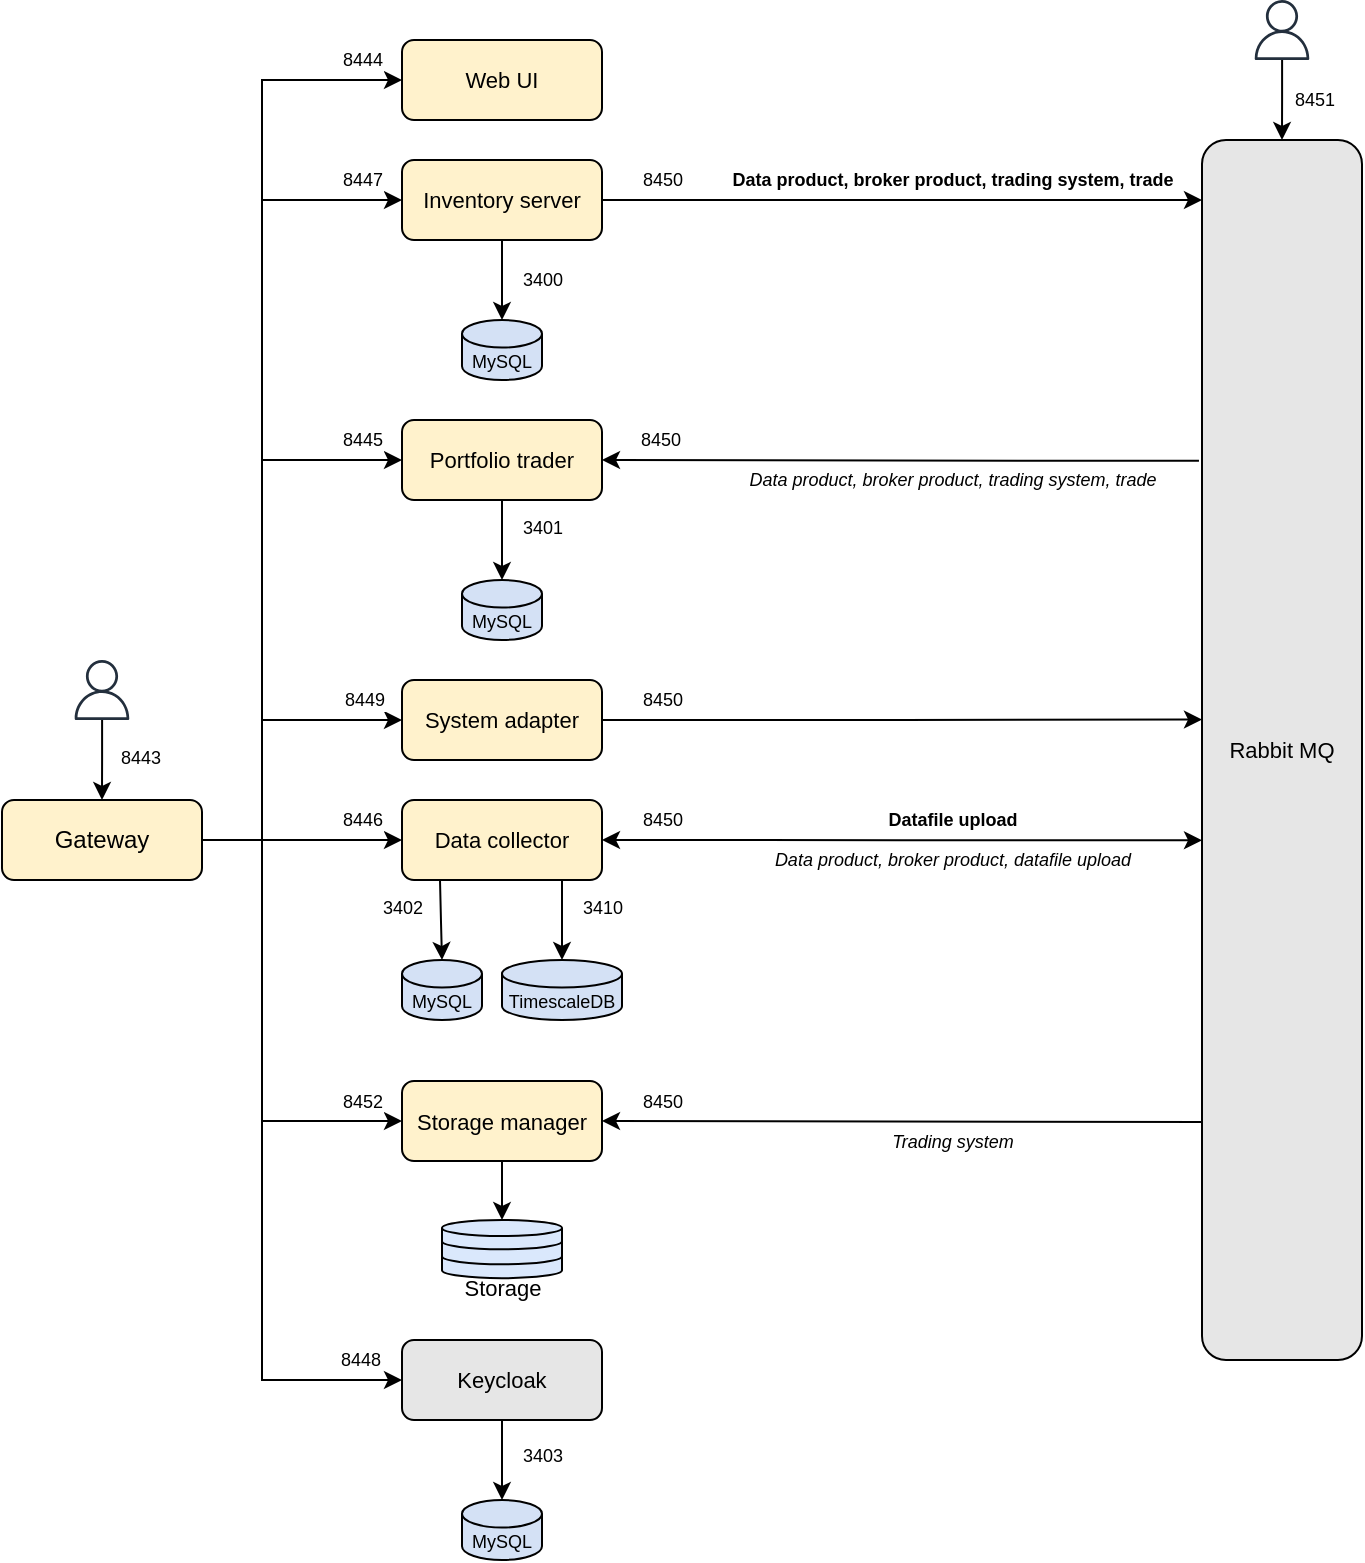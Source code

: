 <mxfile version="28.0.6">
  <diagram name="Page-1" id="pwfQz-sSOffPF5Ie87n6">
    <mxGraphModel dx="734" dy="584" grid="1" gridSize="10" guides="1" tooltips="1" connect="1" arrows="1" fold="1" page="1" pageScale="1" pageWidth="827" pageHeight="1169" math="0" shadow="0">
      <root>
        <mxCell id="0" />
        <mxCell id="1" parent="0" />
        <mxCell id="_sGpEpvZL02431Neq0mV-9" style="edgeStyle=orthogonalEdgeStyle;rounded=0;orthogonalLoop=1;jettySize=auto;html=1;exitX=1;exitY=0.5;exitDx=0;exitDy=0;entryX=0;entryY=0.5;entryDx=0;entryDy=0;" parent="1" source="_sGpEpvZL02431Neq0mV-1" target="_sGpEpvZL02431Neq0mV-2" edge="1">
          <mxGeometry relative="1" as="geometry">
            <mxPoint x="210" y="50" as="targetPoint" />
            <Array as="points">
              <mxPoint x="170" y="470" />
              <mxPoint x="170" y="90" />
            </Array>
          </mxGeometry>
        </mxCell>
        <mxCell id="_sGpEpvZL02431Neq0mV-16" value="8444" style="edgeLabel;html=1;align=center;verticalAlign=middle;resizable=0;points=[];fontSize=9;" parent="_sGpEpvZL02431Neq0mV-9" vertex="1" connectable="0">
          <mxGeometry x="0.695" y="-2" relative="1" as="geometry">
            <mxPoint x="48" y="-13" as="offset" />
          </mxGeometry>
        </mxCell>
        <mxCell id="_sGpEpvZL02431Neq0mV-10" style="edgeStyle=orthogonalEdgeStyle;rounded=0;orthogonalLoop=1;jettySize=auto;html=1;entryX=0;entryY=0.5;entryDx=0;entryDy=0;exitX=1;exitY=0.5;exitDx=0;exitDy=0;" parent="1" source="_sGpEpvZL02431Neq0mV-1" target="_sGpEpvZL02431Neq0mV-3" edge="1">
          <mxGeometry relative="1" as="geometry">
            <Array as="points">
              <mxPoint x="170" y="470" />
              <mxPoint x="170" y="150" />
            </Array>
          </mxGeometry>
        </mxCell>
        <mxCell id="_sGpEpvZL02431Neq0mV-17" value="8447" style="edgeLabel;html=1;align=center;verticalAlign=middle;resizable=0;points=[];fontSize=9;" parent="_sGpEpvZL02431Neq0mV-10" vertex="1" connectable="0">
          <mxGeometry x="0.618" y="2" relative="1" as="geometry">
            <mxPoint x="52" y="-20" as="offset" />
          </mxGeometry>
        </mxCell>
        <mxCell id="_sGpEpvZL02431Neq0mV-11" style="edgeStyle=orthogonalEdgeStyle;rounded=0;orthogonalLoop=1;jettySize=auto;html=1;entryX=0;entryY=0.5;entryDx=0;entryDy=0;exitX=1;exitY=0.5;exitDx=0;exitDy=0;" parent="1" source="_sGpEpvZL02431Neq0mV-1" target="_sGpEpvZL02431Neq0mV-5" edge="1">
          <mxGeometry relative="1" as="geometry" />
        </mxCell>
        <mxCell id="_sGpEpvZL02431Neq0mV-18" value="8446" style="edgeLabel;html=1;align=center;verticalAlign=middle;resizable=0;points=[];fontSize=9;" parent="_sGpEpvZL02431Neq0mV-11" vertex="1" connectable="0">
          <mxGeometry x="0.538" y="-1" relative="1" as="geometry">
            <mxPoint x="93" y="-11" as="offset" />
          </mxGeometry>
        </mxCell>
        <mxCell id="e6Xa3xUERke05eWlV9_L-16" value="8446" style="edgeLabel;html=1;align=center;verticalAlign=middle;resizable=0;points=[];fontSize=9;" parent="_sGpEpvZL02431Neq0mV-11" vertex="1" connectable="0">
          <mxGeometry x="0.14" relative="1" as="geometry">
            <mxPoint x="23" y="-10" as="offset" />
          </mxGeometry>
        </mxCell>
        <mxCell id="_sGpEpvZL02431Neq0mV-14" style="edgeStyle=orthogonalEdgeStyle;rounded=0;orthogonalLoop=1;jettySize=auto;html=1;entryX=0;entryY=0.5;entryDx=0;entryDy=0;" parent="1" target="_sGpEpvZL02431Neq0mV-7" edge="1">
          <mxGeometry relative="1" as="geometry">
            <mxPoint x="140" y="470" as="sourcePoint" />
            <Array as="points">
              <mxPoint x="170" y="470" />
              <mxPoint x="170" y="410" />
            </Array>
          </mxGeometry>
        </mxCell>
        <mxCell id="_sGpEpvZL02431Neq0mV-21" value="8449" style="edgeLabel;html=1;align=center;verticalAlign=middle;resizable=0;points=[];fontSize=9;" parent="_sGpEpvZL02431Neq0mV-14" vertex="1" connectable="0">
          <mxGeometry x="0.582" y="-3" relative="1" as="geometry">
            <mxPoint x="14" y="-13" as="offset" />
          </mxGeometry>
        </mxCell>
        <mxCell id="_sGpEpvZL02431Neq0mV-15" style="edgeStyle=orthogonalEdgeStyle;rounded=0;orthogonalLoop=1;jettySize=auto;html=1;entryX=0;entryY=0.5;entryDx=0;entryDy=0;exitX=1;exitY=0.5;exitDx=0;exitDy=0;" parent="1" source="_sGpEpvZL02431Neq0mV-1" target="_sGpEpvZL02431Neq0mV-8" edge="1">
          <mxGeometry relative="1" as="geometry">
            <Array as="points">
              <mxPoint x="170" y="470" />
              <mxPoint x="170" y="740" />
            </Array>
          </mxGeometry>
        </mxCell>
        <mxCell id="_sGpEpvZL02431Neq0mV-19" value="8448" style="edgeLabel;html=1;align=center;verticalAlign=middle;resizable=0;points=[];fontSize=9;" parent="_sGpEpvZL02431Neq0mV-15" vertex="1" connectable="0">
          <mxGeometry x="0.667" relative="1" as="geometry">
            <mxPoint x="40" y="-10" as="offset" />
          </mxGeometry>
        </mxCell>
        <mxCell id="_sGpEpvZL02431Neq0mV-1" value="Gateway" style="rounded=1;whiteSpace=wrap;html=1;fillColor=#FFF2CC;" parent="1" vertex="1">
          <mxGeometry x="40" y="450" width="100" height="40" as="geometry" />
        </mxCell>
        <mxCell id="_sGpEpvZL02431Neq0mV-2" value="Web UI" style="rounded=1;whiteSpace=wrap;html=1;fontSize=11;fillColor=#FFF2CC;" parent="1" vertex="1">
          <mxGeometry x="240" y="70" width="100" height="40" as="geometry" />
        </mxCell>
        <mxCell id="_sGpEpvZL02431Neq0mV-3" value="Inventory server" style="rounded=1;whiteSpace=wrap;html=1;fontSize=11;fillColor=#FFF2CC;" parent="1" vertex="1">
          <mxGeometry x="240" y="130" width="100" height="40" as="geometry" />
        </mxCell>
        <mxCell id="_sGpEpvZL02431Neq0mV-5" value="Data collector" style="rounded=1;whiteSpace=wrap;html=1;fontSize=11;fillColor=#FFF2CC;" parent="1" vertex="1">
          <mxGeometry x="240" y="450" width="100" height="40" as="geometry" />
        </mxCell>
        <mxCell id="_sGpEpvZL02431Neq0mV-6" value="Portfolio trader" style="rounded=1;whiteSpace=wrap;html=1;fontSize=11;fillColor=#FFF2CC;" parent="1" vertex="1">
          <mxGeometry x="240" y="260" width="100" height="40" as="geometry" />
        </mxCell>
        <mxCell id="_sGpEpvZL02431Neq0mV-7" value="System adapter" style="rounded=1;whiteSpace=wrap;html=1;fontSize=11;fillColor=#FFF2CC;" parent="1" vertex="1">
          <mxGeometry x="240" y="390" width="100" height="40" as="geometry" />
        </mxCell>
        <mxCell id="_sGpEpvZL02431Neq0mV-8" value="Keycloak" style="rounded=1;whiteSpace=wrap;html=1;fontSize=11;fillColor=#E6E6E6;" parent="1" vertex="1">
          <mxGeometry x="240" y="720" width="100" height="40" as="geometry" />
        </mxCell>
        <mxCell id="_sGpEpvZL02431Neq0mV-12" style="edgeStyle=orthogonalEdgeStyle;rounded=0;orthogonalLoop=1;jettySize=auto;html=1;entryX=0;entryY=0.5;entryDx=0;entryDy=0;exitX=1;exitY=0.5;exitDx=0;exitDy=0;" parent="1" source="_sGpEpvZL02431Neq0mV-1" target="_sGpEpvZL02431Neq0mV-6" edge="1">
          <mxGeometry relative="1" as="geometry">
            <Array as="points">
              <mxPoint x="170" y="470" />
              <mxPoint x="170" y="280" />
            </Array>
          </mxGeometry>
        </mxCell>
        <mxCell id="_sGpEpvZL02431Neq0mV-20" value="8445" style="edgeLabel;html=1;align=center;verticalAlign=middle;resizable=0;points=[];fontSize=9;" parent="_sGpEpvZL02431Neq0mV-12" vertex="1" connectable="0">
          <mxGeometry x="0.531" y="1" relative="1" as="geometry">
            <mxPoint x="48" y="-9" as="offset" />
          </mxGeometry>
        </mxCell>
        <mxCell id="_sGpEpvZL02431Neq0mV-22" value="MySQL" style="shape=cylinder3;whiteSpace=wrap;html=1;boundedLbl=1;backgroundOutline=1;size=6.9;fontSize=9;fillColor=#D4E1F5;" parent="1" vertex="1">
          <mxGeometry x="270" y="210" width="40" height="30" as="geometry" />
        </mxCell>
        <mxCell id="_sGpEpvZL02431Neq0mV-23" value="MySQL" style="shape=cylinder3;whiteSpace=wrap;html=1;boundedLbl=1;backgroundOutline=1;size=6.9;fontSize=9;fillColor=#D4E1F5;" parent="1" vertex="1">
          <mxGeometry x="240" y="530" width="40" height="30" as="geometry" />
        </mxCell>
        <mxCell id="_sGpEpvZL02431Neq0mV-24" value="MySQL" style="shape=cylinder3;whiteSpace=wrap;html=1;boundedLbl=1;backgroundOutline=1;size=6.9;fontSize=9;fillColor=#D4E1F5;" parent="1" vertex="1">
          <mxGeometry x="270" y="340" width="40" height="30" as="geometry" />
        </mxCell>
        <mxCell id="_sGpEpvZL02431Neq0mV-25" value="MySQL" style="shape=cylinder3;whiteSpace=wrap;html=1;boundedLbl=1;backgroundOutline=1;size=6.9;fontSize=9;fillColor=#D4E1F5;" parent="1" vertex="1">
          <mxGeometry x="270" y="800" width="40" height="30" as="geometry" />
        </mxCell>
        <mxCell id="_sGpEpvZL02431Neq0mV-26" style="edgeStyle=orthogonalEdgeStyle;rounded=0;orthogonalLoop=1;jettySize=auto;html=1;entryX=0.5;entryY=0;entryDx=0;entryDy=0;entryPerimeter=0;" parent="1" source="_sGpEpvZL02431Neq0mV-8" target="_sGpEpvZL02431Neq0mV-25" edge="1">
          <mxGeometry relative="1" as="geometry" />
        </mxCell>
        <mxCell id="_sGpEpvZL02431Neq0mV-27" value="3403" style="edgeLabel;html=1;align=center;verticalAlign=middle;resizable=0;points=[];fontSize=9;" parent="_sGpEpvZL02431Neq0mV-26" vertex="1" connectable="0">
          <mxGeometry x="-0.12" y="2" relative="1" as="geometry">
            <mxPoint x="18" as="offset" />
          </mxGeometry>
        </mxCell>
        <mxCell id="_sGpEpvZL02431Neq0mV-28" style="edgeStyle=orthogonalEdgeStyle;rounded=0;orthogonalLoop=1;jettySize=auto;html=1;entryX=0.5;entryY=0;entryDx=0;entryDy=0;entryPerimeter=0;" parent="1" source="_sGpEpvZL02431Neq0mV-6" target="_sGpEpvZL02431Neq0mV-24" edge="1">
          <mxGeometry relative="1" as="geometry" />
        </mxCell>
        <mxCell id="_sGpEpvZL02431Neq0mV-29" value="3401" style="edgeLabel;html=1;align=center;verticalAlign=middle;resizable=0;points=[];fontSize=9;" parent="_sGpEpvZL02431Neq0mV-28" vertex="1" connectable="0">
          <mxGeometry x="0.08" y="1" relative="1" as="geometry">
            <mxPoint x="19" y="-8" as="offset" />
          </mxGeometry>
        </mxCell>
        <mxCell id="_sGpEpvZL02431Neq0mV-30" style="rounded=0;orthogonalLoop=1;jettySize=auto;html=1;entryX=0.5;entryY=0;entryDx=0;entryDy=0;entryPerimeter=0;edgeStyle=orthogonalEdgeStyle;" parent="1" target="_sGpEpvZL02431Neq0mV-23" edge="1">
          <mxGeometry relative="1" as="geometry">
            <mxPoint x="259" y="490" as="sourcePoint" />
            <mxPoint x="230" y="510" as="targetPoint" />
          </mxGeometry>
        </mxCell>
        <mxCell id="_sGpEpvZL02431Neq0mV-31" value="3402" style="edgeLabel;html=1;align=center;verticalAlign=middle;resizable=0;points=[];fontSize=9;" parent="_sGpEpvZL02431Neq0mV-30" vertex="1" connectable="0">
          <mxGeometry x="0.14" y="-1" relative="1" as="geometry">
            <mxPoint x="-19" y="-9" as="offset" />
          </mxGeometry>
        </mxCell>
        <mxCell id="_sGpEpvZL02431Neq0mV-32" style="edgeStyle=orthogonalEdgeStyle;rounded=0;orthogonalLoop=1;jettySize=auto;html=1;entryX=0.5;entryY=0;entryDx=0;entryDy=0;entryPerimeter=0;" parent="1" source="_sGpEpvZL02431Neq0mV-3" target="_sGpEpvZL02431Neq0mV-22" edge="1">
          <mxGeometry relative="1" as="geometry">
            <mxPoint x="390" y="150" as="targetPoint" />
          </mxGeometry>
        </mxCell>
        <mxCell id="_sGpEpvZL02431Neq0mV-33" value="3400" style="edgeLabel;html=1;align=center;verticalAlign=middle;resizable=0;points=[];fontSize=9;" parent="_sGpEpvZL02431Neq0mV-32" vertex="1" connectable="0">
          <mxGeometry relative="1" as="geometry">
            <mxPoint x="20" as="offset" />
          </mxGeometry>
        </mxCell>
        <mxCell id="_sGpEpvZL02431Neq0mV-35" style="edgeStyle=orthogonalEdgeStyle;rounded=0;orthogonalLoop=1;jettySize=auto;html=1;entryX=0.5;entryY=0;entryDx=0;entryDy=0;" parent="1" source="_sGpEpvZL02431Neq0mV-34" target="_sGpEpvZL02431Neq0mV-1" edge="1">
          <mxGeometry relative="1" as="geometry" />
        </mxCell>
        <mxCell id="_sGpEpvZL02431Neq0mV-36" value="8443" style="edgeLabel;html=1;align=center;verticalAlign=middle;resizable=0;points=[];fontSize=9;" parent="_sGpEpvZL02431Neq0mV-35" vertex="1" connectable="0">
          <mxGeometry x="-0.01" y="4" relative="1" as="geometry">
            <mxPoint x="15" y="-1" as="offset" />
          </mxGeometry>
        </mxCell>
        <mxCell id="_sGpEpvZL02431Neq0mV-34" value="" style="sketch=0;outlineConnect=0;fontColor=#232F3E;gradientColor=none;fillColor=#232F3D;strokeColor=none;dashed=0;verticalLabelPosition=bottom;verticalAlign=top;align=center;html=1;fontSize=12;fontStyle=0;aspect=fixed;pointerEvents=1;shape=mxgraph.aws4.user;" parent="1" vertex="1">
          <mxGeometry x="75" y="380" width="30" height="30" as="geometry" />
        </mxCell>
        <mxCell id="_sGpEpvZL02431Neq0mV-39" value="TimescaleDB" style="shape=cylinder3;whiteSpace=wrap;html=1;boundedLbl=1;backgroundOutline=1;size=6.9;fontSize=9;fillColor=#D4E1F5;" parent="1" vertex="1">
          <mxGeometry x="290" y="530" width="60" height="30" as="geometry" />
        </mxCell>
        <mxCell id="_sGpEpvZL02431Neq0mV-41" style="rounded=0;orthogonalLoop=1;jettySize=auto;html=1;edgeStyle=orthogonalEdgeStyle;entryX=0.5;entryY=0;entryDx=0;entryDy=0;entryPerimeter=0;" parent="1" source="_sGpEpvZL02431Neq0mV-5" target="_sGpEpvZL02431Neq0mV-39" edge="1">
          <mxGeometry relative="1" as="geometry">
            <Array as="points">
              <mxPoint x="320" y="500" />
              <mxPoint x="320" y="500" />
            </Array>
            <mxPoint x="400" y="510" as="sourcePoint" />
            <mxPoint x="450" y="580" as="targetPoint" />
          </mxGeometry>
        </mxCell>
        <mxCell id="_sGpEpvZL02431Neq0mV-45" value="3410" style="edgeLabel;html=1;align=center;verticalAlign=middle;resizable=0;points=[];fontSize=9;" parent="_sGpEpvZL02431Neq0mV-41" vertex="1" connectable="0">
          <mxGeometry x="0.046" relative="1" as="geometry">
            <mxPoint x="20" y="-7" as="offset" />
          </mxGeometry>
        </mxCell>
        <mxCell id="9ivNpmz6lvk3FCHe2IXy-1" value="Rabbit MQ" style="rounded=1;whiteSpace=wrap;html=1;fontSize=11;fillColor=#E6E6E6;" parent="1" vertex="1">
          <mxGeometry x="640" y="120" width="80" height="610" as="geometry" />
        </mxCell>
        <mxCell id="9ivNpmz6lvk3FCHe2IXy-2" value="8450" style="edgeStyle=orthogonalEdgeStyle;rounded=0;orthogonalLoop=1;jettySize=auto;html=1;fontSize=9;exitX=1;exitY=0.5;exitDx=0;exitDy=0;" parent="1" source="_sGpEpvZL02431Neq0mV-3" edge="1">
          <mxGeometry x="-0.8" y="10" relative="1" as="geometry">
            <mxPoint x="530" y="140" as="sourcePoint" />
            <mxPoint x="640" y="150" as="targetPoint" />
            <Array as="points">
              <mxPoint x="640" y="150" />
            </Array>
            <mxPoint as="offset" />
          </mxGeometry>
        </mxCell>
        <mxCell id="9ivNpmz6lvk3FCHe2IXy-4" value="8450" style="edgeStyle=orthogonalEdgeStyle;rounded=0;orthogonalLoop=1;jettySize=auto;html=1;entryX=1;entryY=0.5;entryDx=0;entryDy=0;fontSize=9;exitX=-0.019;exitY=0.263;exitDx=0;exitDy=0;exitPerimeter=0;" parent="1" source="9ivNpmz6lvk3FCHe2IXy-1" target="_sGpEpvZL02431Neq0mV-6" edge="1">
          <mxGeometry x="0.802" y="-10" relative="1" as="geometry">
            <mxPoint x="620" y="250" as="sourcePoint" />
            <mxPoint x="380" y="490" as="targetPoint" />
            <Array as="points">
              <mxPoint x="590" y="280" />
            </Array>
            <mxPoint as="offset" />
          </mxGeometry>
        </mxCell>
        <mxCell id="9ivNpmz6lvk3FCHe2IXy-5" value="8451" style="edgeLabel;html=1;align=center;verticalAlign=middle;resizable=0;points=[];fontSize=9;" parent="9ivNpmz6lvk3FCHe2IXy-4" vertex="1" connectable="0">
          <mxGeometry relative="1" as="geometry">
            <mxPoint x="206" y="-180" as="offset" />
          </mxGeometry>
        </mxCell>
        <mxCell id="9ivNpmz6lvk3FCHe2IXy-8" value="" style="sketch=0;outlineConnect=0;fontColor=#232F3E;gradientColor=none;fillColor=#232F3D;strokeColor=none;dashed=0;verticalLabelPosition=bottom;verticalAlign=top;align=center;html=1;fontSize=12;fontStyle=0;aspect=fixed;pointerEvents=1;shape=mxgraph.aws4.user;" parent="1" vertex="1">
          <mxGeometry x="665" y="50" width="30" height="30" as="geometry" />
        </mxCell>
        <mxCell id="9ivNpmz6lvk3FCHe2IXy-9" style="edgeStyle=orthogonalEdgeStyle;rounded=0;orthogonalLoop=1;jettySize=auto;html=1;entryX=0.5;entryY=0;entryDx=0;entryDy=0;" parent="1" source="9ivNpmz6lvk3FCHe2IXy-8" target="9ivNpmz6lvk3FCHe2IXy-1" edge="1">
          <mxGeometry relative="1" as="geometry">
            <mxPoint x="680" y="90" as="sourcePoint" />
            <mxPoint x="679.45" y="100" as="targetPoint" />
          </mxGeometry>
        </mxCell>
        <mxCell id="e6Xa3xUERke05eWlV9_L-13" value="" style="edgeStyle=orthogonalEdgeStyle;rounded=0;orthogonalLoop=1;jettySize=auto;html=1;" parent="1" source="e6Xa3xUERke05eWlV9_L-1" edge="1">
          <mxGeometry relative="1" as="geometry">
            <mxPoint x="290" y="660" as="targetPoint" />
          </mxGeometry>
        </mxCell>
        <mxCell id="e6Xa3xUERke05eWlV9_L-1" value="Storage manager" style="rounded=1;whiteSpace=wrap;html=1;fontSize=11;fillColor=#FFF2CC;" parent="1" vertex="1">
          <mxGeometry x="240" y="590.5" width="100" height="40" as="geometry" />
        </mxCell>
        <mxCell id="e6Xa3xUERke05eWlV9_L-2" style="edgeStyle=orthogonalEdgeStyle;rounded=0;orthogonalLoop=1;jettySize=auto;html=1;entryX=0;entryY=0.5;entryDx=0;entryDy=0;exitX=1;exitY=0.5;exitDx=0;exitDy=0;" parent="1" source="_sGpEpvZL02431Neq0mV-1" target="e6Xa3xUERke05eWlV9_L-1" edge="1">
          <mxGeometry relative="1" as="geometry">
            <mxPoint x="520" y="260" as="sourcePoint" />
            <mxPoint x="580" y="350" as="targetPoint" />
            <Array as="points">
              <mxPoint x="170" y="470" />
              <mxPoint x="170" y="611" />
            </Array>
          </mxGeometry>
        </mxCell>
        <mxCell id="e6Xa3xUERke05eWlV9_L-3" value="8452" style="edgeLabel;html=1;align=center;verticalAlign=middle;resizable=0;points=[];fontSize=9;" parent="e6Xa3xUERke05eWlV9_L-2" vertex="1" connectable="0">
          <mxGeometry x="0.582" y="-3" relative="1" as="geometry">
            <mxPoint x="30" y="-13" as="offset" />
          </mxGeometry>
        </mxCell>
        <mxCell id="e6Xa3xUERke05eWlV9_L-4" value="8450" style="edgeStyle=orthogonalEdgeStyle;rounded=0;orthogonalLoop=1;jettySize=auto;html=1;entryX=1;entryY=0.5;entryDx=0;entryDy=0;fontSize=9;" parent="1" target="e6Xa3xUERke05eWlV9_L-1" edge="1">
          <mxGeometry x="0.8" y="-10" relative="1" as="geometry">
            <mxPoint x="640" y="611" as="sourcePoint" />
            <mxPoint x="629.75" y="490" as="targetPoint" />
            <Array as="points">
              <mxPoint x="640" y="611" />
              <mxPoint x="490" y="611" />
            </Array>
            <mxPoint as="offset" />
          </mxGeometry>
        </mxCell>
        <mxCell id="e6Xa3xUERke05eWlV9_L-6" value="8450" style="edgeStyle=orthogonalEdgeStyle;rounded=0;orthogonalLoop=1;jettySize=auto;html=1;fontSize=9;exitX=1;exitY=0.5;exitDx=0;exitDy=0;entryX=0;entryY=0.475;entryDx=0;entryDy=0;entryPerimeter=0;" parent="1" source="_sGpEpvZL02431Neq0mV-7" target="9ivNpmz6lvk3FCHe2IXy-1" edge="1">
          <mxGeometry x="-0.8" y="10" relative="1" as="geometry">
            <mxPoint x="519.75" y="350" as="sourcePoint" />
            <mxPoint x="610" y="410" as="targetPoint" />
            <mxPoint as="offset" />
          </mxGeometry>
        </mxCell>
        <mxCell id="e6Xa3xUERke05eWlV9_L-8" value="8450" style="edgeStyle=orthogonalEdgeStyle;rounded=0;orthogonalLoop=1;jettySize=auto;html=1;entryX=1;entryY=0.5;entryDx=0;entryDy=0;fontSize=9;startArrow=classic;startFill=1;exitX=0;exitY=0.574;exitDx=0;exitDy=0;exitPerimeter=0;" parent="1" source="9ivNpmz6lvk3FCHe2IXy-1" target="_sGpEpvZL02431Neq0mV-5" edge="1">
          <mxGeometry x="0.801" y="-10" relative="1" as="geometry">
            <mxPoint x="620" y="440" as="sourcePoint" />
            <mxPoint x="370" y="420" as="targetPoint" />
            <mxPoint as="offset" />
            <Array as="points" />
          </mxGeometry>
        </mxCell>
        <mxCell id="e6Xa3xUERke05eWlV9_L-18" value="&lt;font style=&quot;font-size: 11px;&quot;&gt;Storage&lt;/font&gt;" style="text;strokeColor=none;fillColor=none;html=1;fontSize=24;fontStyle=0;verticalAlign=middle;align=center;" parent="1" vertex="1">
          <mxGeometry x="250" y="680" width="80" height="20" as="geometry" />
        </mxCell>
        <mxCell id="e6Xa3xUERke05eWlV9_L-19" value="&lt;font&gt;Data product, broker product, datafile upload&lt;/font&gt;" style="text;strokeColor=none;fillColor=none;html=1;fontSize=9;fontStyle=2;verticalAlign=middle;align=center;" parent="1" vertex="1">
          <mxGeometry x="400" y="470" width="230" height="20" as="geometry" />
        </mxCell>
        <mxCell id="e6Xa3xUERke05eWlV9_L-21" value="&lt;font&gt;Datafile upload&lt;/font&gt;" style="text;strokeColor=none;fillColor=none;html=1;fontSize=9;fontStyle=1;verticalAlign=middle;align=center;" parent="1" vertex="1">
          <mxGeometry x="400" y="450" width="230" height="20" as="geometry" />
        </mxCell>
        <mxCell id="e6Xa3xUERke05eWlV9_L-22" value="&lt;font&gt;Data product, broker product, trading system, trade&lt;/font&gt;" style="text;strokeColor=none;fillColor=none;html=1;fontSize=9;fontStyle=1;verticalAlign=middle;align=center;" parent="1" vertex="1">
          <mxGeometry x="400" y="130" width="230" height="20" as="geometry" />
        </mxCell>
        <mxCell id="e6Xa3xUERke05eWlV9_L-23" value="&lt;font&gt;Data product, broker product, trading system, trade&lt;/font&gt;" style="text;strokeColor=none;fillColor=none;html=1;fontSize=9;fontStyle=2;verticalAlign=middle;align=center;" parent="1" vertex="1">
          <mxGeometry x="400" y="280" width="230" height="20" as="geometry" />
        </mxCell>
        <mxCell id="e6Xa3xUERke05eWlV9_L-24" value="&lt;font&gt;Trading system&lt;/font&gt;" style="text;strokeColor=none;fillColor=none;html=1;fontSize=9;fontStyle=2;verticalAlign=middle;align=center;" parent="1" vertex="1">
          <mxGeometry x="400" y="610.5" width="230" height="20" as="geometry" />
        </mxCell>
        <mxCell id="oLsfEnohRu9DNw6726rV-1" value="" style="html=1;verticalLabelPosition=bottom;align=center;labelBackgroundColor=#ffffff;verticalAlign=top;strokeWidth=1;shadow=0;dashed=0;shape=mxgraph.ios7.icons.data;fillStyle=solid;fillColor=light-dark(#dae8fc, #005a68);" vertex="1" parent="1">
          <mxGeometry x="260" y="660" width="60" height="29.1" as="geometry" />
        </mxCell>
      </root>
    </mxGraphModel>
  </diagram>
</mxfile>
